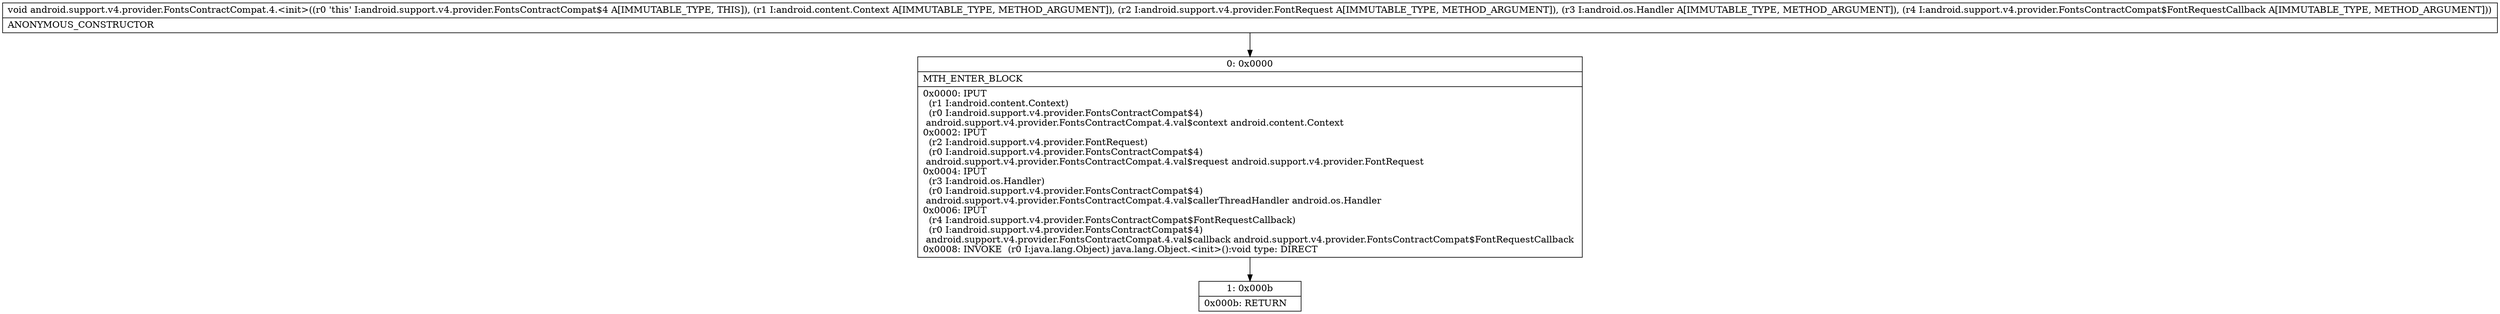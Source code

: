digraph "CFG forandroid.support.v4.provider.FontsContractCompat.4.\<init\>(Landroid\/content\/Context;Landroid\/support\/v4\/provider\/FontRequest;Landroid\/os\/Handler;Landroid\/support\/v4\/provider\/FontsContractCompat$FontRequestCallback;)V" {
Node_0 [shape=record,label="{0\:\ 0x0000|MTH_ENTER_BLOCK\l|0x0000: IPUT  \l  (r1 I:android.content.Context)\l  (r0 I:android.support.v4.provider.FontsContractCompat$4)\l android.support.v4.provider.FontsContractCompat.4.val$context android.content.Context \l0x0002: IPUT  \l  (r2 I:android.support.v4.provider.FontRequest)\l  (r0 I:android.support.v4.provider.FontsContractCompat$4)\l android.support.v4.provider.FontsContractCompat.4.val$request android.support.v4.provider.FontRequest \l0x0004: IPUT  \l  (r3 I:android.os.Handler)\l  (r0 I:android.support.v4.provider.FontsContractCompat$4)\l android.support.v4.provider.FontsContractCompat.4.val$callerThreadHandler android.os.Handler \l0x0006: IPUT  \l  (r4 I:android.support.v4.provider.FontsContractCompat$FontRequestCallback)\l  (r0 I:android.support.v4.provider.FontsContractCompat$4)\l android.support.v4.provider.FontsContractCompat.4.val$callback android.support.v4.provider.FontsContractCompat$FontRequestCallback \l0x0008: INVOKE  (r0 I:java.lang.Object) java.lang.Object.\<init\>():void type: DIRECT \l}"];
Node_1 [shape=record,label="{1\:\ 0x000b|0x000b: RETURN   \l}"];
MethodNode[shape=record,label="{void android.support.v4.provider.FontsContractCompat.4.\<init\>((r0 'this' I:android.support.v4.provider.FontsContractCompat$4 A[IMMUTABLE_TYPE, THIS]), (r1 I:android.content.Context A[IMMUTABLE_TYPE, METHOD_ARGUMENT]), (r2 I:android.support.v4.provider.FontRequest A[IMMUTABLE_TYPE, METHOD_ARGUMENT]), (r3 I:android.os.Handler A[IMMUTABLE_TYPE, METHOD_ARGUMENT]), (r4 I:android.support.v4.provider.FontsContractCompat$FontRequestCallback A[IMMUTABLE_TYPE, METHOD_ARGUMENT]))  | ANONYMOUS_CONSTRUCTOR\l}"];
MethodNode -> Node_0;
Node_0 -> Node_1;
}

